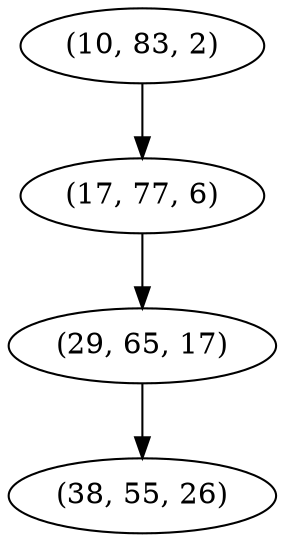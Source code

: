 digraph tree {
    "(10, 83, 2)";
    "(17, 77, 6)";
    "(29, 65, 17)";
    "(38, 55, 26)";
    "(10, 83, 2)" -> "(17, 77, 6)";
    "(17, 77, 6)" -> "(29, 65, 17)";
    "(29, 65, 17)" -> "(38, 55, 26)";
}

